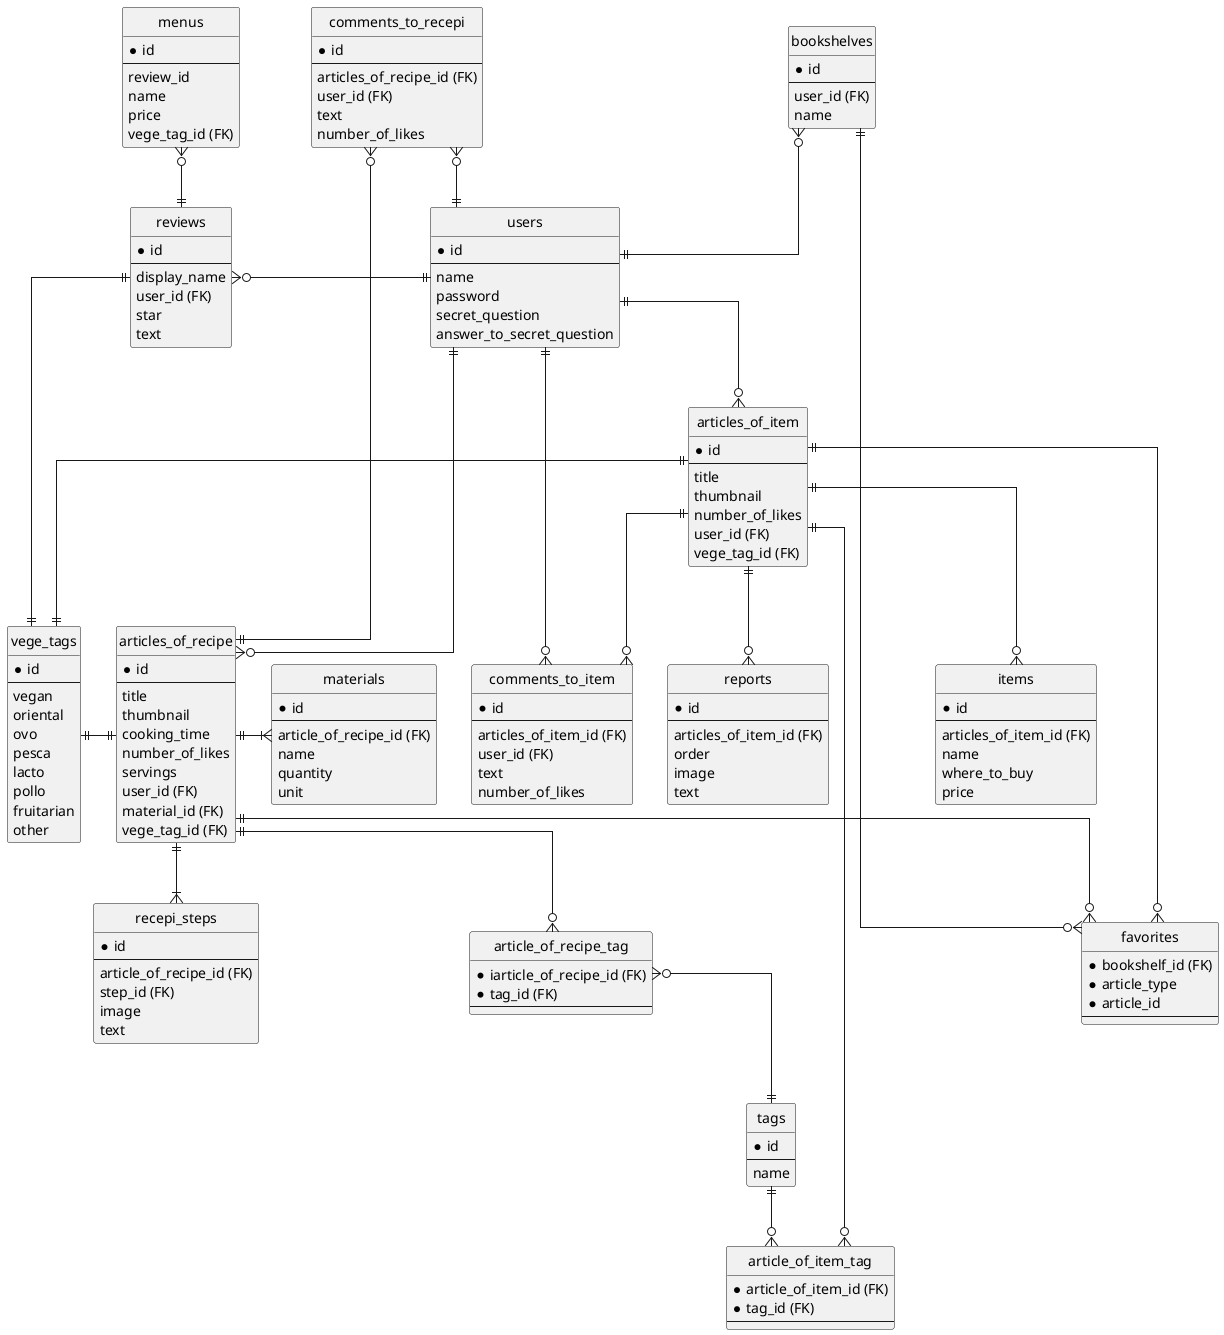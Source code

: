 @startuml VegEvery
' hide the spot
hide circle

' avoid problems with angled crows feet
skinparam linetype ortho


entity "users" as users {
  *id
  --
  name
  password
  secret_question
  answer_to_secret_question
}


entity "articles_of_recipe" as articles_of_recipe {
  *id
  --
  title
  thumbnail
  cooking_time
  number_of_likes
  servings
  user_id (FK)
  material_id (FK)
  vege_tag_id (FK)
}


entity "recepi_steps" as recepi_steps {
  *id
  --
  article_of_recipe_id (FK)
  step_id (FK)
  image
  text
}

entity "materials" as materials {
  *id
  --
  article_of_recipe_id (FK)
  name
  quantity
  unit
}

entity "articles_of_item" as articles_of_item {
  *id
  --
  title
  thumbnail
  number_of_likes
  user_id (FK)
  vege_tag_id (FK)
}

entity "items" as items {
  *id
  --
  articles_of_item_id (FK)
  name
  where_to_buy
  price
}

entity "reports" as reports {
  *id
  --
  articles_of_item_id (FK)
  order
  image
  text
}

entity "comments_to_recepi" as comments_to_recepi {
  *id
  --
  articles_of_recipe_id (FK)
  user_id (FK)
  text
  number_of_likes
}

entity "comments_to_item" as comments_to_item {
  *id
  --
  articles_of_item_id (FK)
  user_id (FK)
  text
  number_of_likes
}

entity "tags" as tags {
  *id
  --
  name
}

entity "article_of_recipe_tag" as article_of_recipe_tag {
  *iarticle_of_recipe_id (FK)
  *tag_id (FK)
  --
}

entity "article_of_item_tag" as article_of_item_tag {
  *article_of_item_id (FK)
  *tag_id (FK)
  --
}

entity "vege_tags" as vege_tags {
  *id
  --
  vegan
  oriental
  ovo
  pesca
  lacto
  pollo
  fruitarian
  other
}

entity "reviews" as reviews {
  *id
  --
  display_name
  user_id (FK)
  star
  text
}

entity "menus" as menus {
  *id
  --
  review_id
  name
  price
  vege_tag_id (FK)
}

entity "bookshelves" as bookshelves {
  *id
  --
  user_id (FK)
  name
}

entity "favorites" as favorites {
  *bookshelf_id (FK)
  *article_type
  *article_id
  --
}

users ||--o{articles_of_recipe
articles_of_recipe ||--|{ recepi_steps
articles_of_recipe ||-r-|{ materials
articles_of_recipe ||-d-o{ article_of_recipe_tag
tags ||-u-o{ article_of_recipe_tag
articles_of_recipe ||-l-|| vege_tags
articles_of_recipe ||-u-o{ comments_to_recepi
users ||-u-o{ comments_to_recepi
users ||-d-o{articles_of_item
articles_of_item ||--o{ article_of_item_tag
tags ||--o{ article_of_item_tag
articles_of_item ||--|| vege_tags
articles_of_item ||--o{ comments_to_item
articles_of_item ||-d-o{ items
articles_of_item ||-d-o{ reports
users ||-r-o{ comments_to_item
users ||-u-o{bookshelves
bookshelves ||-r-o{favorites
articles_of_recipe ||--o{favorites
articles_of_item ||--o{favorites
users ||-l-o{reviews
vege_tags ||--|| reviews
menus }o--|| reviews
@enduml
